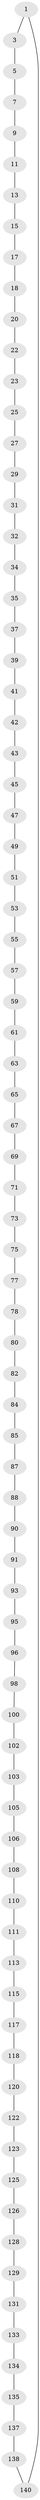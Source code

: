// original degree distribution, {2: 1.0}
// Generated by graph-tools (version 1.1) at 2025/11/02/27/25 16:11:39]
// undirected, 81 vertices, 81 edges
graph export_dot {
graph [start="1"]
  node [color=gray90,style=filled];
  1 [super="+2"];
  3 [super="+4"];
  5 [super="+6"];
  7 [super="+8"];
  9 [super="+10"];
  11 [super="+12"];
  13 [super="+14"];
  15 [super="+16"];
  17;
  18 [super="+19"];
  20 [super="+21"];
  22;
  23 [super="+24"];
  25 [super="+26"];
  27 [super="+28"];
  29 [super="+30"];
  31;
  32 [super="+33"];
  34;
  35 [super="+36"];
  37 [super="+38"];
  39 [super="+40"];
  41;
  42;
  43 [super="+44"];
  45 [super="+46"];
  47 [super="+48"];
  49 [super="+50"];
  51 [super="+52"];
  53 [super="+54"];
  55 [super="+56"];
  57 [super="+58"];
  59 [super="+60"];
  61 [super="+62"];
  63 [super="+64"];
  65 [super="+66"];
  67 [super="+68"];
  69 [super="+70"];
  71 [super="+72"];
  73 [super="+74"];
  75 [super="+76"];
  77;
  78 [super="+79"];
  80 [super="+81"];
  82 [super="+83"];
  84;
  85 [super="+86"];
  87;
  88 [super="+89"];
  90;
  91 [super="+92"];
  93 [super="+94"];
  95;
  96 [super="+97"];
  98 [super="+99"];
  100 [super="+101"];
  102;
  103 [super="+104"];
  105;
  106 [super="+107"];
  108 [super="+109"];
  110;
  111 [super="+112"];
  113 [super="+114"];
  115 [super="+116"];
  117;
  118 [super="+119"];
  120 [super="+121"];
  122;
  123 [super="+124"];
  125;
  126 [super="+127"];
  128;
  129 [super="+130"];
  131 [super="+132"];
  133;
  134;
  135 [super="+136"];
  137;
  138 [super="+139"];
  140 [super="+141"];
  1 -- 3;
  1 -- 140;
  3 -- 5;
  5 -- 7;
  7 -- 9;
  9 -- 11;
  11 -- 13;
  13 -- 15;
  15 -- 17;
  17 -- 18;
  18 -- 20;
  20 -- 22;
  22 -- 23;
  23 -- 25;
  25 -- 27;
  27 -- 29;
  29 -- 31;
  31 -- 32;
  32 -- 34;
  34 -- 35;
  35 -- 37;
  37 -- 39;
  39 -- 41;
  41 -- 42;
  42 -- 43;
  43 -- 45;
  45 -- 47;
  47 -- 49;
  49 -- 51;
  51 -- 53;
  53 -- 55;
  55 -- 57;
  57 -- 59;
  59 -- 61;
  61 -- 63;
  63 -- 65;
  65 -- 67;
  67 -- 69;
  69 -- 71;
  71 -- 73;
  73 -- 75;
  75 -- 77;
  77 -- 78;
  78 -- 80;
  80 -- 82;
  82 -- 84;
  84 -- 85;
  85 -- 87;
  87 -- 88;
  88 -- 90;
  90 -- 91;
  91 -- 93;
  93 -- 95;
  95 -- 96;
  96 -- 98;
  98 -- 100;
  100 -- 102;
  102 -- 103;
  103 -- 105;
  105 -- 106;
  106 -- 108;
  108 -- 110;
  110 -- 111;
  111 -- 113;
  113 -- 115;
  115 -- 117;
  117 -- 118;
  118 -- 120;
  120 -- 122;
  122 -- 123;
  123 -- 125;
  125 -- 126;
  126 -- 128;
  128 -- 129;
  129 -- 131;
  131 -- 133;
  133 -- 134;
  134 -- 135;
  135 -- 137;
  137 -- 138;
  138 -- 140;
}
